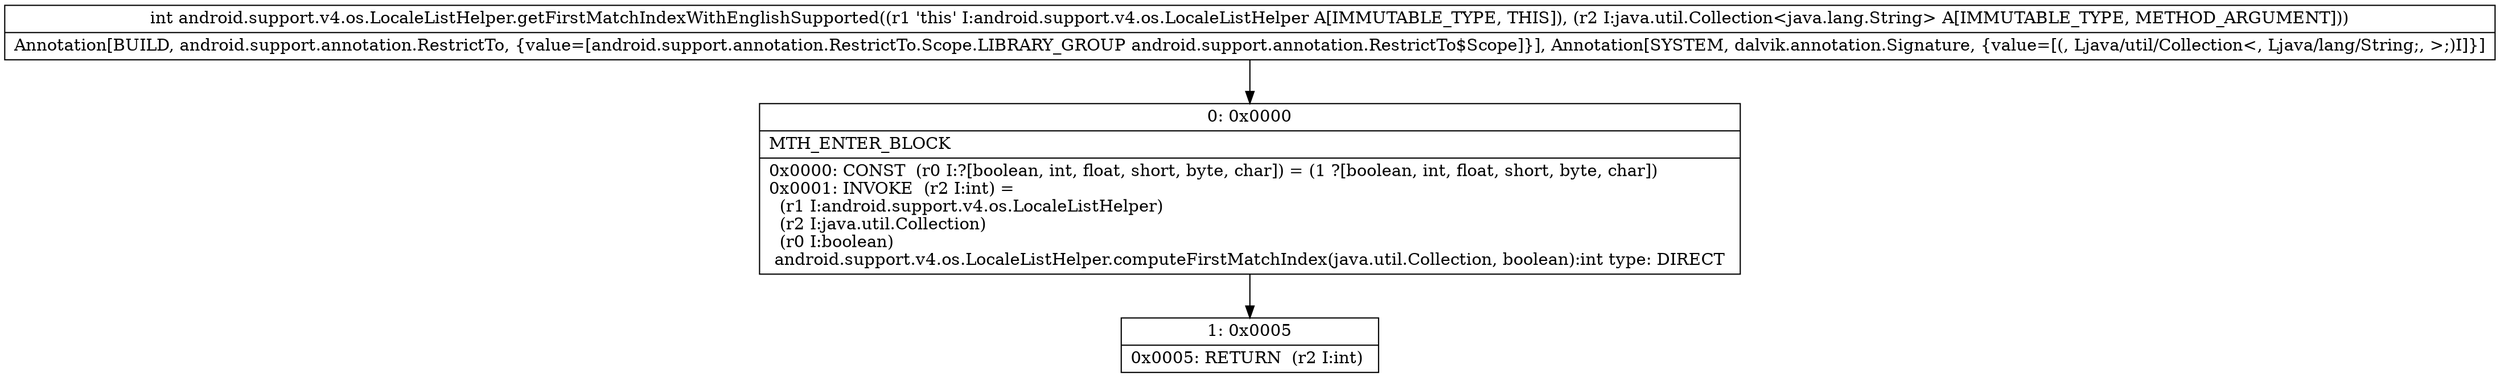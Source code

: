 digraph "CFG forandroid.support.v4.os.LocaleListHelper.getFirstMatchIndexWithEnglishSupported(Ljava\/util\/Collection;)I" {
Node_0 [shape=record,label="{0\:\ 0x0000|MTH_ENTER_BLOCK\l|0x0000: CONST  (r0 I:?[boolean, int, float, short, byte, char]) = (1 ?[boolean, int, float, short, byte, char]) \l0x0001: INVOKE  (r2 I:int) = \l  (r1 I:android.support.v4.os.LocaleListHelper)\l  (r2 I:java.util.Collection)\l  (r0 I:boolean)\l android.support.v4.os.LocaleListHelper.computeFirstMatchIndex(java.util.Collection, boolean):int type: DIRECT \l}"];
Node_1 [shape=record,label="{1\:\ 0x0005|0x0005: RETURN  (r2 I:int) \l}"];
MethodNode[shape=record,label="{int android.support.v4.os.LocaleListHelper.getFirstMatchIndexWithEnglishSupported((r1 'this' I:android.support.v4.os.LocaleListHelper A[IMMUTABLE_TYPE, THIS]), (r2 I:java.util.Collection\<java.lang.String\> A[IMMUTABLE_TYPE, METHOD_ARGUMENT]))  | Annotation[BUILD, android.support.annotation.RestrictTo, \{value=[android.support.annotation.RestrictTo.Scope.LIBRARY_GROUP android.support.annotation.RestrictTo$Scope]\}], Annotation[SYSTEM, dalvik.annotation.Signature, \{value=[(, Ljava\/util\/Collection\<, Ljava\/lang\/String;, \>;)I]\}]\l}"];
MethodNode -> Node_0;
Node_0 -> Node_1;
}

